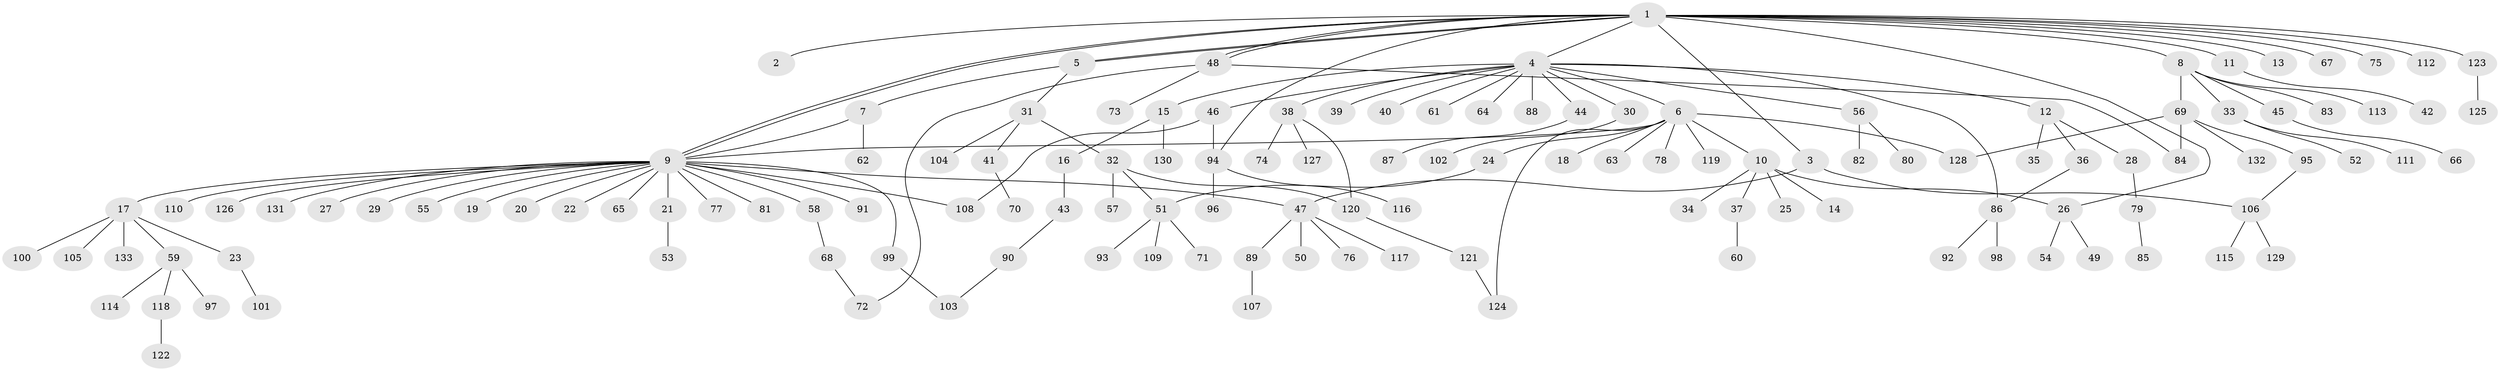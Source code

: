 // Generated by graph-tools (version 1.1) at 2025/35/03/09/25 02:35:16]
// undirected, 133 vertices, 150 edges
graph export_dot {
graph [start="1"]
  node [color=gray90,style=filled];
  1;
  2;
  3;
  4;
  5;
  6;
  7;
  8;
  9;
  10;
  11;
  12;
  13;
  14;
  15;
  16;
  17;
  18;
  19;
  20;
  21;
  22;
  23;
  24;
  25;
  26;
  27;
  28;
  29;
  30;
  31;
  32;
  33;
  34;
  35;
  36;
  37;
  38;
  39;
  40;
  41;
  42;
  43;
  44;
  45;
  46;
  47;
  48;
  49;
  50;
  51;
  52;
  53;
  54;
  55;
  56;
  57;
  58;
  59;
  60;
  61;
  62;
  63;
  64;
  65;
  66;
  67;
  68;
  69;
  70;
  71;
  72;
  73;
  74;
  75;
  76;
  77;
  78;
  79;
  80;
  81;
  82;
  83;
  84;
  85;
  86;
  87;
  88;
  89;
  90;
  91;
  92;
  93;
  94;
  95;
  96;
  97;
  98;
  99;
  100;
  101;
  102;
  103;
  104;
  105;
  106;
  107;
  108;
  109;
  110;
  111;
  112;
  113;
  114;
  115;
  116;
  117;
  118;
  119;
  120;
  121;
  122;
  123;
  124;
  125;
  126;
  127;
  128;
  129;
  130;
  131;
  132;
  133;
  1 -- 2;
  1 -- 3;
  1 -- 4;
  1 -- 5;
  1 -- 5;
  1 -- 8;
  1 -- 9;
  1 -- 9;
  1 -- 11;
  1 -- 13;
  1 -- 26;
  1 -- 48;
  1 -- 48;
  1 -- 67;
  1 -- 75;
  1 -- 94;
  1 -- 112;
  1 -- 123;
  3 -- 47;
  3 -- 106;
  4 -- 6;
  4 -- 12;
  4 -- 15;
  4 -- 30;
  4 -- 38;
  4 -- 39;
  4 -- 40;
  4 -- 44;
  4 -- 46;
  4 -- 56;
  4 -- 61;
  4 -- 64;
  4 -- 86;
  4 -- 88;
  5 -- 7;
  5 -- 31;
  6 -- 9;
  6 -- 10;
  6 -- 18;
  6 -- 24;
  6 -- 63;
  6 -- 78;
  6 -- 119;
  6 -- 124;
  6 -- 128;
  7 -- 9;
  7 -- 62;
  8 -- 33;
  8 -- 45;
  8 -- 69;
  8 -- 83;
  8 -- 113;
  9 -- 17;
  9 -- 19;
  9 -- 20;
  9 -- 21;
  9 -- 22;
  9 -- 27;
  9 -- 29;
  9 -- 47;
  9 -- 55;
  9 -- 58;
  9 -- 65;
  9 -- 77;
  9 -- 81;
  9 -- 91;
  9 -- 99;
  9 -- 108;
  9 -- 110;
  9 -- 126;
  9 -- 131;
  10 -- 14;
  10 -- 25;
  10 -- 26;
  10 -- 34;
  10 -- 37;
  11 -- 42;
  12 -- 28;
  12 -- 35;
  12 -- 36;
  15 -- 16;
  15 -- 130;
  16 -- 43;
  17 -- 23;
  17 -- 59;
  17 -- 100;
  17 -- 105;
  17 -- 133;
  21 -- 53;
  23 -- 101;
  24 -- 51;
  26 -- 49;
  26 -- 54;
  28 -- 79;
  30 -- 102;
  31 -- 32;
  31 -- 41;
  31 -- 104;
  32 -- 51;
  32 -- 57;
  32 -- 120;
  33 -- 52;
  33 -- 111;
  36 -- 86;
  37 -- 60;
  38 -- 74;
  38 -- 120;
  38 -- 127;
  41 -- 70;
  43 -- 90;
  44 -- 87;
  45 -- 66;
  46 -- 94;
  46 -- 108;
  47 -- 50;
  47 -- 76;
  47 -- 89;
  47 -- 117;
  48 -- 72;
  48 -- 73;
  48 -- 84;
  51 -- 71;
  51 -- 93;
  51 -- 109;
  56 -- 80;
  56 -- 82;
  58 -- 68;
  59 -- 97;
  59 -- 114;
  59 -- 118;
  68 -- 72;
  69 -- 84;
  69 -- 95;
  69 -- 128;
  69 -- 132;
  79 -- 85;
  86 -- 92;
  86 -- 98;
  89 -- 107;
  90 -- 103;
  94 -- 96;
  94 -- 116;
  95 -- 106;
  99 -- 103;
  106 -- 115;
  106 -- 129;
  118 -- 122;
  120 -- 121;
  121 -- 124;
  123 -- 125;
}
